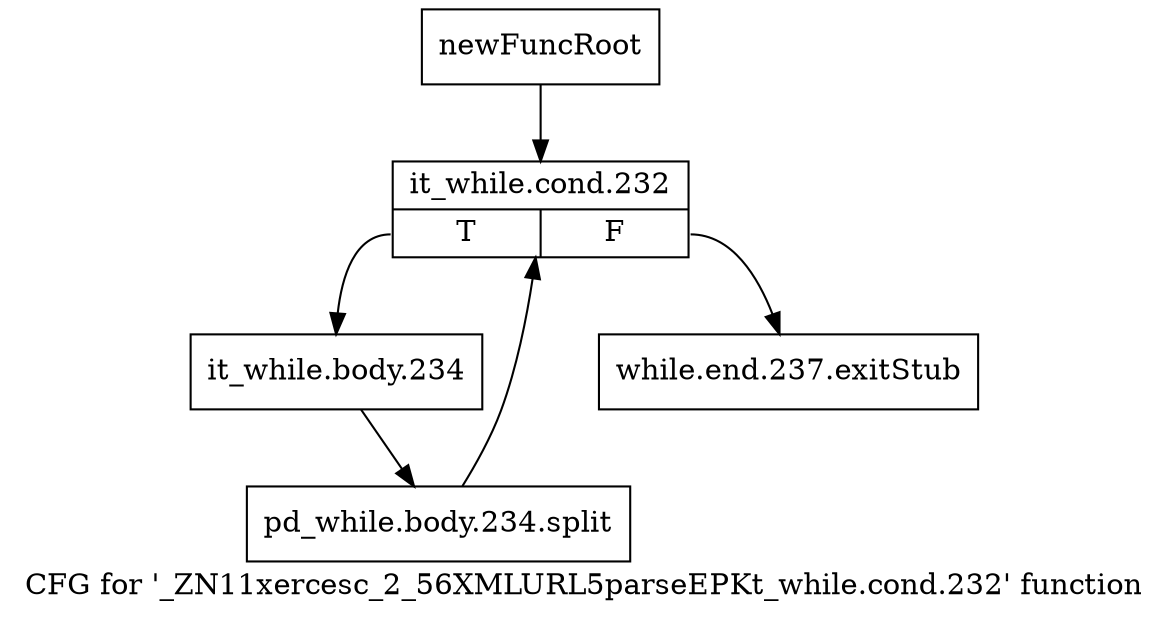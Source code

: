digraph "CFG for '_ZN11xercesc_2_56XMLURL5parseEPKt_while.cond.232' function" {
	label="CFG for '_ZN11xercesc_2_56XMLURL5parseEPKt_while.cond.232' function";

	Node0x9b871d0 [shape=record,label="{newFuncRoot}"];
	Node0x9b871d0 -> Node0x9b87660;
	Node0x9b87610 [shape=record,label="{while.end.237.exitStub}"];
	Node0x9b87660 [shape=record,label="{it_while.cond.232|{<s0>T|<s1>F}}"];
	Node0x9b87660:s0 -> Node0x9b876b0;
	Node0x9b87660:s1 -> Node0x9b87610;
	Node0x9b876b0 [shape=record,label="{it_while.body.234}"];
	Node0x9b876b0 -> Node0xcf40cd0;
	Node0xcf40cd0 [shape=record,label="{pd_while.body.234.split}"];
	Node0xcf40cd0 -> Node0x9b87660;
}
